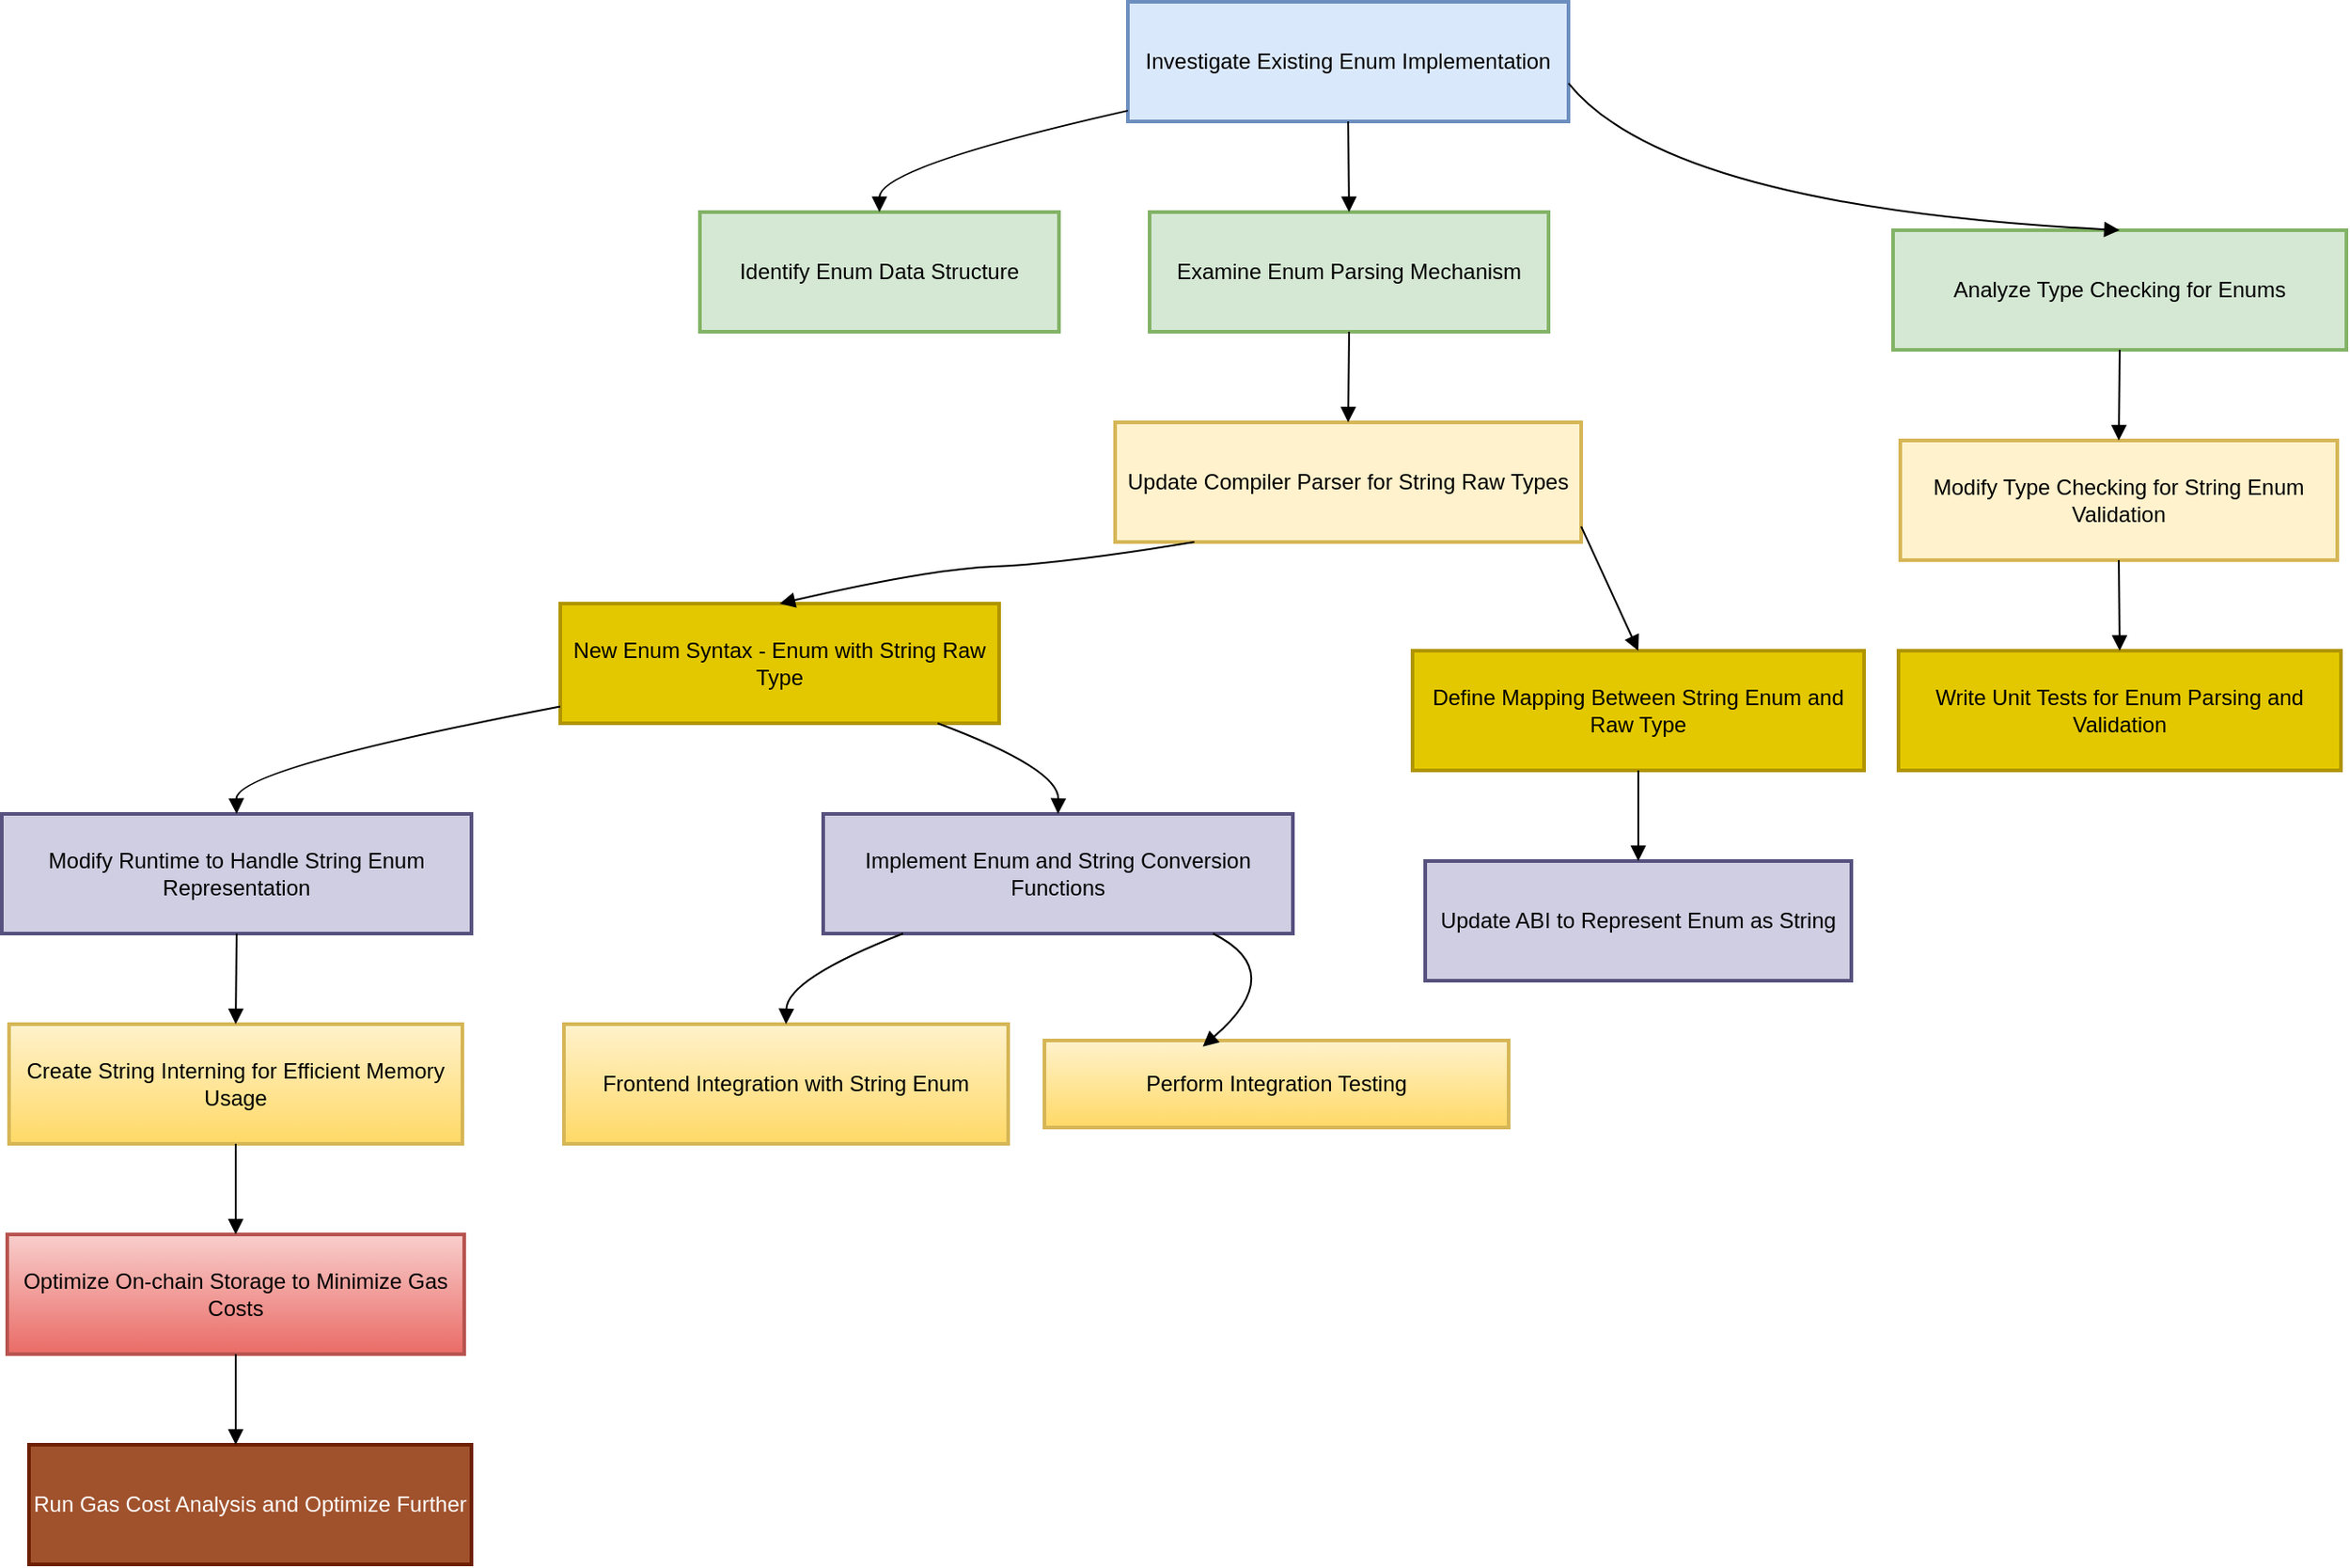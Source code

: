 <mxfile version="24.7.16">
  <diagram name="ENUM Cadence" id="WPBtx2nX5N_1e5BUbv02">
    <mxGraphModel dx="2903" dy="927" grid="0" gridSize="10" guides="1" tooltips="1" connect="1" arrows="1" fold="1" page="0" pageScale="1" pageWidth="827" pageHeight="1169" background="none" math="0" shadow="0">
      <root>
        <mxCell id="0" />
        <mxCell id="1" parent="0" />
        <mxCell id="fvYGEYjKW4wfFffBnZSf-42" value="Investigate Existing Enum Implementation" style="whiteSpace=wrap;strokeWidth=2;fillColor=#dae8fc;strokeColor=#6c8ebf;" vertex="1" parent="1">
          <mxGeometry x="475" y="20" width="243" height="66" as="geometry" />
        </mxCell>
        <mxCell id="fvYGEYjKW4wfFffBnZSf-43" value="Identify Enum Data Structure" style="whiteSpace=wrap;strokeWidth=2;fillColor=#d5e8d4;strokeColor=#82b366;" vertex="1" parent="1">
          <mxGeometry x="239" y="136" width="198" height="66" as="geometry" />
        </mxCell>
        <mxCell id="fvYGEYjKW4wfFffBnZSf-44" value="Examine Enum Parsing Mechanism" style="whiteSpace=wrap;strokeWidth=2;fillColor=#d5e8d4;strokeColor=#82b366;" vertex="1" parent="1">
          <mxGeometry x="487" y="136" width="220" height="66" as="geometry" />
        </mxCell>
        <mxCell id="fvYGEYjKW4wfFffBnZSf-45" value="Analyze Type Checking for Enums" style="whiteSpace=wrap;strokeWidth=2;fillColor=#d5e8d4;strokeColor=#82b366;" vertex="1" parent="1">
          <mxGeometry x="897" y="146" width="250" height="66" as="geometry" />
        </mxCell>
        <mxCell id="fvYGEYjKW4wfFffBnZSf-46" value="Update Compiler Parser for String Raw Types" style="whiteSpace=wrap;strokeWidth=2;fillColor=#fff2cc;strokeColor=#d6b656;" vertex="1" parent="1">
          <mxGeometry x="468" y="252" width="257" height="66" as="geometry" />
        </mxCell>
        <mxCell id="fvYGEYjKW4wfFffBnZSf-47" value="Modify Type Checking for String Enum Validation" style="whiteSpace=wrap;strokeWidth=2;fillColor=#fff2cc;strokeColor=#d6b656;" vertex="1" parent="1">
          <mxGeometry x="901" y="262" width="241" height="66" as="geometry" />
        </mxCell>
        <mxCell id="fvYGEYjKW4wfFffBnZSf-48" value="New Enum Syntax - Enum with String Raw Type" style="whiteSpace=wrap;strokeWidth=2;fillColor=#e3c800;fontColor=#000000;strokeColor=#B09500;" vertex="1" parent="1">
          <mxGeometry x="162" y="352" width="242" height="66" as="geometry" />
        </mxCell>
        <mxCell id="fvYGEYjKW4wfFffBnZSf-49" value="Define Mapping Between String Enum and Raw Type" style="whiteSpace=wrap;strokeWidth=2;fillColor=#e3c800;fontColor=#000000;strokeColor=#B09500;" vertex="1" parent="1">
          <mxGeometry x="632" y="378" width="249" height="66" as="geometry" />
        </mxCell>
        <mxCell id="fvYGEYjKW4wfFffBnZSf-50" value="Modify Runtime to Handle String Enum Representation" style="whiteSpace=wrap;strokeWidth=2;fillColor=#d0cee2;strokeColor=#56517e;" vertex="1" parent="1">
          <mxGeometry x="-146" y="468" width="259" height="66" as="geometry" />
        </mxCell>
        <mxCell id="fvYGEYjKW4wfFffBnZSf-51" value="Implement Enum and String Conversion Functions" style="whiteSpace=wrap;strokeWidth=2;fillColor=#d0cee2;strokeColor=#56517e;" vertex="1" parent="1">
          <mxGeometry x="307" y="468" width="259" height="66" as="geometry" />
        </mxCell>
        <mxCell id="fvYGEYjKW4wfFffBnZSf-52" value="Create String Interning for Efficient Memory Usage" style="whiteSpace=wrap;strokeWidth=2;fillColor=#fff2cc;gradientColor=#ffd966;strokeColor=#d6b656;" vertex="1" parent="1">
          <mxGeometry x="-142" y="584" width="250" height="66" as="geometry" />
        </mxCell>
        <mxCell id="fvYGEYjKW4wfFffBnZSf-53" value="Optimize On-chain Storage to Minimize Gas Costs" style="whiteSpace=wrap;strokeWidth=2;fillColor=#f8cecc;gradientColor=#ea6b66;strokeColor=#b85450;" vertex="1" parent="1">
          <mxGeometry x="-143" y="700" width="252" height="66" as="geometry" />
        </mxCell>
        <mxCell id="fvYGEYjKW4wfFffBnZSf-54" value="Update ABI to Represent Enum as String" style="whiteSpace=wrap;strokeWidth=2;fillColor=#d0cee2;strokeColor=#56517e;" vertex="1" parent="1">
          <mxGeometry x="639" y="494" width="235" height="66" as="geometry" />
        </mxCell>
        <mxCell id="fvYGEYjKW4wfFffBnZSf-55" value="Frontend Integration with String Enum" style="whiteSpace=wrap;strokeWidth=2;fillColor=#fff2cc;gradientColor=#ffd966;strokeColor=#d6b656;" vertex="1" parent="1">
          <mxGeometry x="164" y="584" width="245" height="66" as="geometry" />
        </mxCell>
        <mxCell id="fvYGEYjKW4wfFffBnZSf-56" value="Write Unit Tests for Enum Parsing and Validation" style="whiteSpace=wrap;strokeWidth=2;fillColor=#e3c800;fontColor=#000000;strokeColor=#B09500;" vertex="1" parent="1">
          <mxGeometry x="900" y="378" width="244" height="66" as="geometry" />
        </mxCell>
        <mxCell id="fvYGEYjKW4wfFffBnZSf-57" value="Perform Integration Testing" style="whiteSpace=wrap;strokeWidth=2;fillColor=#fff2cc;gradientColor=#ffd966;strokeColor=#d6b656;" vertex="1" parent="1">
          <mxGeometry x="429" y="593" width="256" height="48" as="geometry" />
        </mxCell>
        <mxCell id="fvYGEYjKW4wfFffBnZSf-58" value="Run Gas Cost Analysis and Optimize Further" style="whiteSpace=wrap;strokeWidth=2;fillColor=#a0522d;fontColor=#ffffff;strokeColor=#6D1F00;" vertex="1" parent="1">
          <mxGeometry x="-131" y="816" width="244" height="66" as="geometry" />
        </mxCell>
        <mxCell id="fvYGEYjKW4wfFffBnZSf-59" value="" style="curved=1;startArrow=none;endArrow=block;exitX=0;exitY=0.91;entryX=0.5;entryY=0;rounded=0;" edge="1" parent="1" source="fvYGEYjKW4wfFffBnZSf-42" target="fvYGEYjKW4wfFffBnZSf-43">
          <mxGeometry relative="1" as="geometry">
            <Array as="points">
              <mxPoint x="338" y="111" />
            </Array>
          </mxGeometry>
        </mxCell>
        <mxCell id="fvYGEYjKW4wfFffBnZSf-60" value="" style="curved=1;startArrow=none;endArrow=block;exitX=0.5;exitY=1;entryX=0.5;entryY=0;rounded=0;" edge="1" parent="1" source="fvYGEYjKW4wfFffBnZSf-42" target="fvYGEYjKW4wfFffBnZSf-44">
          <mxGeometry relative="1" as="geometry">
            <Array as="points" />
          </mxGeometry>
        </mxCell>
        <mxCell id="fvYGEYjKW4wfFffBnZSf-61" value="" style="curved=1;startArrow=none;endArrow=block;exitX=1;exitY=0.68;entryX=0.5;entryY=0;rounded=0;" edge="1" parent="1" source="fvYGEYjKW4wfFffBnZSf-42" target="fvYGEYjKW4wfFffBnZSf-45">
          <mxGeometry relative="1" as="geometry">
            <Array as="points">
              <mxPoint x="773" y="133" />
            </Array>
          </mxGeometry>
        </mxCell>
        <mxCell id="fvYGEYjKW4wfFffBnZSf-62" value="" style="curved=1;startArrow=none;endArrow=block;exitX=0.5;exitY=1;entryX=0.5;entryY=0;rounded=0;" edge="1" parent="1" source="fvYGEYjKW4wfFffBnZSf-44" target="fvYGEYjKW4wfFffBnZSf-46">
          <mxGeometry relative="1" as="geometry">
            <Array as="points" />
          </mxGeometry>
        </mxCell>
        <mxCell id="fvYGEYjKW4wfFffBnZSf-63" value="" style="curved=1;startArrow=none;endArrow=block;exitX=0.5;exitY=1;entryX=0.5;entryY=0;rounded=0;" edge="1" parent="1" source="fvYGEYjKW4wfFffBnZSf-45" target="fvYGEYjKW4wfFffBnZSf-47">
          <mxGeometry relative="1" as="geometry">
            <Array as="points" />
          </mxGeometry>
        </mxCell>
        <mxCell id="fvYGEYjKW4wfFffBnZSf-64" value="" style="curved=1;startArrow=none;endArrow=block;exitX=0.17;exitY=1;entryX=0.5;entryY=0;rounded=0;" edge="1" parent="1" source="fvYGEYjKW4wfFffBnZSf-46" target="fvYGEYjKW4wfFffBnZSf-48">
          <mxGeometry relative="1" as="geometry">
            <Array as="points">
              <mxPoint x="438" y="330" />
              <mxPoint x="365" y="333" />
            </Array>
          </mxGeometry>
        </mxCell>
        <mxCell id="fvYGEYjKW4wfFffBnZSf-65" value="" style="curved=1;startArrow=none;endArrow=block;exitX=1;exitY=0.87;entryX=0.5;entryY=0;rounded=0;" edge="1" parent="1" source="fvYGEYjKW4wfFffBnZSf-46" target="fvYGEYjKW4wfFffBnZSf-49">
          <mxGeometry relative="1" as="geometry">
            <Array as="points" />
          </mxGeometry>
        </mxCell>
        <mxCell id="fvYGEYjKW4wfFffBnZSf-66" value="" style="curved=1;startArrow=none;endArrow=block;exitX=0;exitY=0.86;entryX=0.5;entryY=0;rounded=0;" edge="1" parent="1" source="fvYGEYjKW4wfFffBnZSf-48" target="fvYGEYjKW4wfFffBnZSf-50">
          <mxGeometry relative="1" as="geometry">
            <Array as="points">
              <mxPoint x="-17" y="443" />
            </Array>
          </mxGeometry>
        </mxCell>
        <mxCell id="fvYGEYjKW4wfFffBnZSf-67" value="" style="curved=1;startArrow=none;endArrow=block;exitX=0.86;exitY=1;entryX=0.5;entryY=0;rounded=0;" edge="1" parent="1" source="fvYGEYjKW4wfFffBnZSf-48" target="fvYGEYjKW4wfFffBnZSf-51">
          <mxGeometry relative="1" as="geometry">
            <Array as="points">
              <mxPoint x="437" y="443" />
            </Array>
          </mxGeometry>
        </mxCell>
        <mxCell id="fvYGEYjKW4wfFffBnZSf-68" value="" style="curved=1;startArrow=none;endArrow=block;exitX=0.5;exitY=1;entryX=0.5;entryY=0;rounded=0;" edge="1" parent="1" source="fvYGEYjKW4wfFffBnZSf-50" target="fvYGEYjKW4wfFffBnZSf-52">
          <mxGeometry relative="1" as="geometry">
            <Array as="points" />
          </mxGeometry>
        </mxCell>
        <mxCell id="fvYGEYjKW4wfFffBnZSf-69" value="" style="curved=1;startArrow=none;endArrow=block;exitX=0.5;exitY=1;entryX=0.5;entryY=0;rounded=0;" edge="1" parent="1" source="fvYGEYjKW4wfFffBnZSf-52" target="fvYGEYjKW4wfFffBnZSf-53">
          <mxGeometry relative="1" as="geometry">
            <Array as="points" />
          </mxGeometry>
        </mxCell>
        <mxCell id="fvYGEYjKW4wfFffBnZSf-70" value="" style="curved=1;startArrow=none;endArrow=block;exitX=0.5;exitY=1;entryX=0.5;entryY=0;rounded=0;" edge="1" parent="1" source="fvYGEYjKW4wfFffBnZSf-49" target="fvYGEYjKW4wfFffBnZSf-54">
          <mxGeometry relative="1" as="geometry">
            <Array as="points" />
          </mxGeometry>
        </mxCell>
        <mxCell id="fvYGEYjKW4wfFffBnZSf-71" value="" style="curved=1;startArrow=none;endArrow=block;exitX=0.17;exitY=1;entryX=0.5;entryY=0;rounded=0;" edge="1" parent="1" source="fvYGEYjKW4wfFffBnZSf-51" target="fvYGEYjKW4wfFffBnZSf-55">
          <mxGeometry relative="1" as="geometry">
            <Array as="points">
              <mxPoint x="287" y="559" />
            </Array>
          </mxGeometry>
        </mxCell>
        <mxCell id="fvYGEYjKW4wfFffBnZSf-72" value="" style="curved=1;startArrow=none;endArrow=block;exitX=0.5;exitY=1;entryX=0.5;entryY=0;rounded=0;" edge="1" parent="1" source="fvYGEYjKW4wfFffBnZSf-47" target="fvYGEYjKW4wfFffBnZSf-56">
          <mxGeometry relative="1" as="geometry">
            <Array as="points" />
          </mxGeometry>
        </mxCell>
        <mxCell id="fvYGEYjKW4wfFffBnZSf-73" value="" style="curved=1;startArrow=none;endArrow=block;exitX=0.83;exitY=1;rounded=0;entryX=0.341;entryY=0.07;entryDx=0;entryDy=0;entryPerimeter=0;" edge="1" parent="1" source="fvYGEYjKW4wfFffBnZSf-51" target="fvYGEYjKW4wfFffBnZSf-57">
          <mxGeometry relative="1" as="geometry">
            <Array as="points">
              <mxPoint x="564" y="555" />
            </Array>
            <mxPoint x="587" y="593" as="targetPoint" />
          </mxGeometry>
        </mxCell>
        <mxCell id="fvYGEYjKW4wfFffBnZSf-74" value="" style="curved=1;startArrow=none;endArrow=block;exitX=0.5;exitY=1;entryX=0.5;entryY=0;rounded=0;" edge="1" parent="1" source="fvYGEYjKW4wfFffBnZSf-53">
          <mxGeometry relative="1" as="geometry">
            <Array as="points" />
            <mxPoint x="-17.0" y="816" as="targetPoint" />
          </mxGeometry>
        </mxCell>
      </root>
    </mxGraphModel>
  </diagram>
</mxfile>
